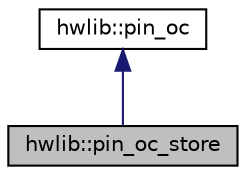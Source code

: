 digraph "hwlib::pin_oc_store"
{
  edge [fontname="Helvetica",fontsize="10",labelfontname="Helvetica",labelfontsize="10"];
  node [fontname="Helvetica",fontsize="10",shape=record];
  Node2 [label="hwlib::pin_oc_store",height=0.2,width=0.4,color="black", fillcolor="grey75", style="filled", fontcolor="black"];
  Node3 -> Node2 [dir="back",color="midnightblue",fontsize="10",style="solid",fontname="Helvetica"];
  Node3 [label="hwlib::pin_oc",height=0.2,width=0.4,color="black", fillcolor="white", style="filled",URL="$classhwlib_1_1pin__oc.html"];
}
